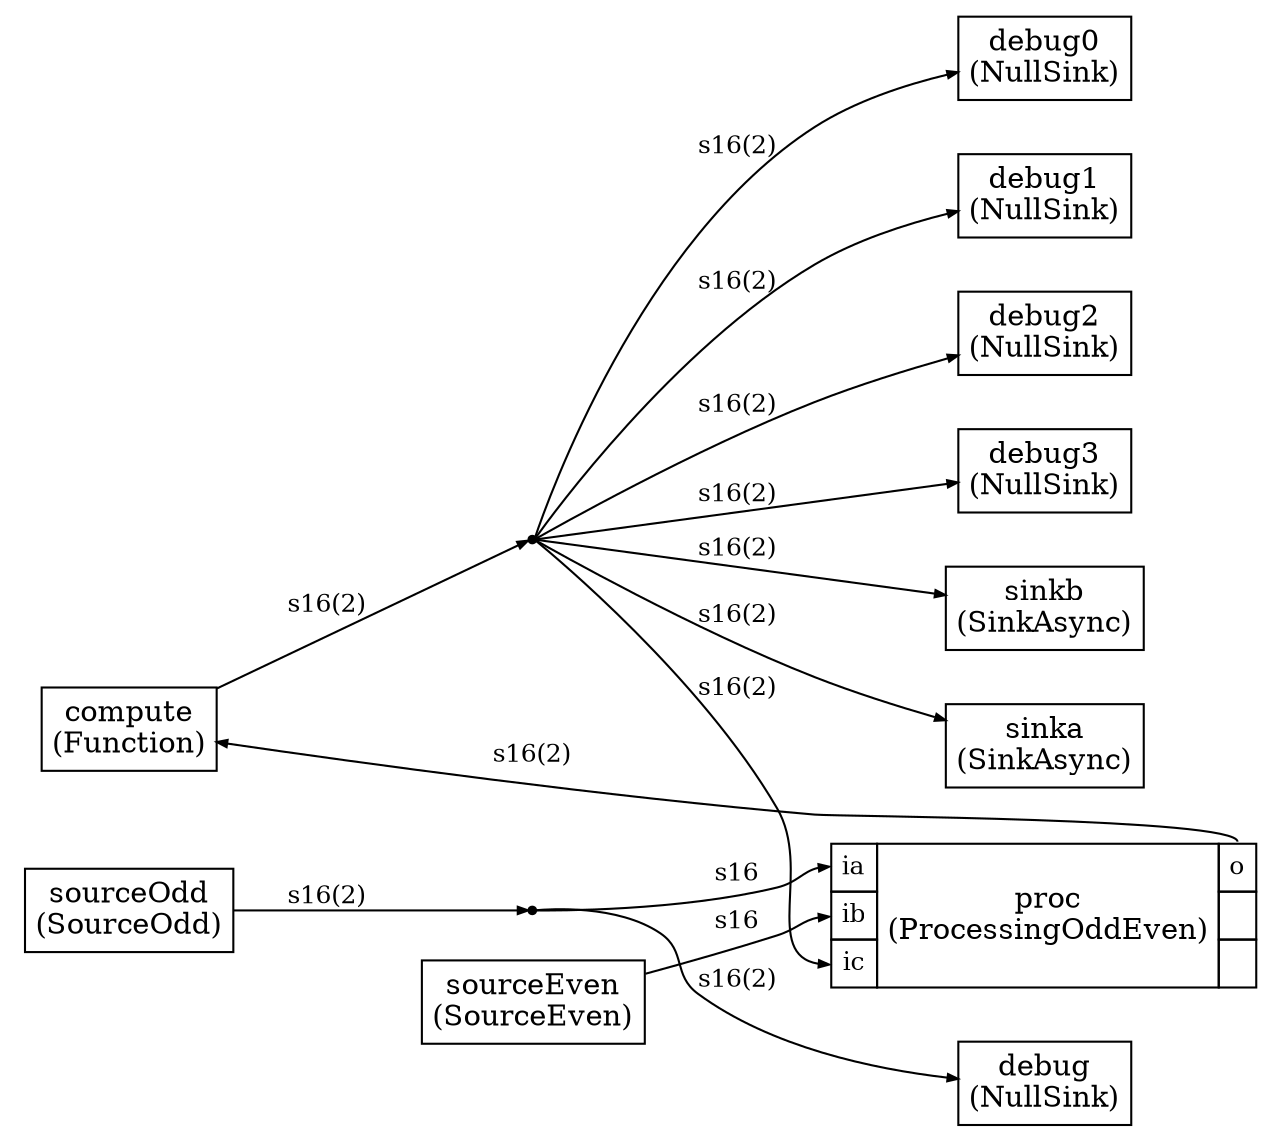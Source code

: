 



digraph structs {
    bgcolor = "white"
    node [shape=plaintext,color="black",fontcolor="black",fontname="Times-Roman"]
    rankdir=LR
    edge [arrowsize="0.5",color="black",fontcolor="black",fontname="Times-Roman"]


compute1 [label=<
<TABLE color="black" bgcolor="none" BORDER="0" CELLBORDER="1" CELLSPACING="0" CELLPADDING="4">
  <TR>
    <TD ALIGN="CENTER" PORT="i"><FONT COLOR="black" POINT-SIZE="14.0">compute<BR/>(Function)</FONT></TD>
  </TR>
</TABLE>>];

debug [label=<
<TABLE color="black" bgcolor="none" BORDER="0" CELLBORDER="1" CELLSPACING="0" CELLPADDING="4">
  <TR>
    <TD ALIGN="CENTER" PORT="i"><FONT COLOR="black" POINT-SIZE="14.0">debug<BR/>(NullSink)</FONT></TD>
  </TR>
</TABLE>>];

debug0 [label=<
<TABLE color="black" bgcolor="none" BORDER="0" CELLBORDER="1" CELLSPACING="0" CELLPADDING="4">
  <TR>
    <TD ALIGN="CENTER" PORT="i"><FONT COLOR="black" POINT-SIZE="14.0">debug0<BR/>(NullSink)</FONT></TD>
  </TR>
</TABLE>>];

debug1 [label=<
<TABLE color="black" bgcolor="none" BORDER="0" CELLBORDER="1" CELLSPACING="0" CELLPADDING="4">
  <TR>
    <TD ALIGN="CENTER" PORT="i"><FONT COLOR="black" POINT-SIZE="14.0">debug1<BR/>(NullSink)</FONT></TD>
  </TR>
</TABLE>>];

debug2 [label=<
<TABLE color="black" bgcolor="none" BORDER="0" CELLBORDER="1" CELLSPACING="0" CELLPADDING="4">
  <TR>
    <TD ALIGN="CENTER" PORT="i"><FONT COLOR="black" POINT-SIZE="14.0">debug2<BR/>(NullSink)</FONT></TD>
  </TR>
</TABLE>>];

debug3 [label=<
<TABLE color="black" bgcolor="none" BORDER="0" CELLBORDER="1" CELLSPACING="0" CELLPADDING="4">
  <TR>
    <TD ALIGN="CENTER" PORT="i"><FONT COLOR="black" POINT-SIZE="14.0">debug3<BR/>(NullSink)</FONT></TD>
  </TR>
</TABLE>>];

dup0 [shape=point,label="dup0"]

dup1 [shape=point,label="dup1"]


proc [label=<
<TABLE color="black" bgcolor="none" BORDER="0" CELLBORDER="1" CELLSPACING="0" CELLPADDING="4">
  <TR>
    <TD PORT="ia"><FONT POINT-SIZE="12.0" COLOR="black">ia</FONT></TD>
    <TD ALIGN="CENTER" ROWSPAN="3"><FONT COLOR="black" POINT-SIZE="14.0">proc<BR/>(ProcessingOddEven)</FONT></TD>
    <TD PORT="o"><FONT POINT-SIZE="12.0" COLOR="black">o</FONT></TD>
  </TR>
<TR>
<TD PORT="ib"><FONT POINT-SIZE="12.0" COLOR="black">ib</FONT></TD>

 
<TD></TD></TR><TR>
<TD PORT="ic"><FONT POINT-SIZE="12.0" COLOR="black">ic</FONT></TD>

 
<TD></TD></TR>

</TABLE>>];

sinka [label=<
<TABLE color="black" bgcolor="none" BORDER="0" CELLBORDER="1" CELLSPACING="0" CELLPADDING="4">
  <TR>
    <TD ALIGN="CENTER" PORT="i"><FONT COLOR="black" POINT-SIZE="14.0">sinka<BR/>(SinkAsync)</FONT></TD>
  </TR>
</TABLE>>];

sinkb [label=<
<TABLE color="black" bgcolor="none" BORDER="0" CELLBORDER="1" CELLSPACING="0" CELLPADDING="4">
  <TR>
    <TD ALIGN="CENTER" PORT="i"><FONT COLOR="black" POINT-SIZE="14.0">sinkb<BR/>(SinkAsync)</FONT></TD>
  </TR>
</TABLE>>];

sourceEven [label=<
<TABLE color="black" bgcolor="none" BORDER="0" CELLBORDER="1" CELLSPACING="0" CELLPADDING="4">
  <TR>
    <TD ALIGN="CENTER" PORT="i"><FONT COLOR="black" POINT-SIZE="14.0">sourceEven<BR/>(SourceEven)</FONT></TD>
  </TR>
</TABLE>>];

sourceOdd [label=<
<TABLE color="black" bgcolor="none" BORDER="0" CELLBORDER="1" CELLSPACING="0" CELLPADDING="4">
  <TR>
    <TD ALIGN="CENTER" PORT="i"><FONT COLOR="black" POINT-SIZE="14.0">sourceOdd<BR/>(SourceOdd)</FONT></TD>
  </TR>
</TABLE>>];



sourceEven:i -> proc:ib [style="solid",color="black",fontsize="12.0",fontcolor="black",label=<s16>

]

proc:o -> compute1:i [style="solid",color="black",fontsize="12.0",fontcolor="black",label=<s16(2)>

]

sourceOdd:i ->  
dup0 [style="solid",color="black",fontsize="12.0",fontcolor="black",label=<s16(2)>

]

 
dup0 -> proc:ia [style="solid",color="black",fontsize="12.0",fontcolor="black",label=<s16>

]

 
dup0 -> debug:i [style="solid",color="black",fontsize="12.0",fontcolor="black",label=<s16(2)>

]

compute1:i ->  
dup1 [style="solid",color="black",fontsize="12.0",fontcolor="black",label=<s16(2)>

]

 
dup1 -> proc:ic [style="solid",color="black",fontsize="12.0",fontcolor="black",label=<s16(2)>

]

 
dup1 -> sinka:i [style="solid",color="black",fontsize="12.0",fontcolor="black",label=<s16(2)>

]

 
dup1 -> sinkb:i [style="solid",color="black",fontsize="12.0",fontcolor="black",label=<s16(2)>

]

 
dup1 -> debug0:i [style="solid",color="black",fontsize="12.0",fontcolor="black",label=<s16(2)>

]

 
dup1 -> debug1:i [style="solid",color="black",fontsize="12.0",fontcolor="black",label=<s16(2)>

]

 
dup1 -> debug2:i [style="solid",color="black",fontsize="12.0",fontcolor="black",label=<s16(2)>

]

 
dup1 -> debug3:i [style="solid",color="black",fontsize="12.0",fontcolor="black",label=<s16(2)>

]


}
